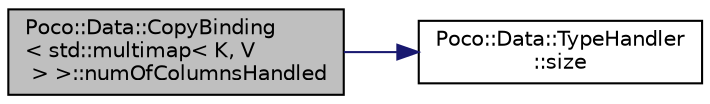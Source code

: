 digraph "Poco::Data::CopyBinding&lt; std::multimap&lt; K, V &gt; &gt;::numOfColumnsHandled"
{
 // LATEX_PDF_SIZE
  edge [fontname="Helvetica",fontsize="10",labelfontname="Helvetica",labelfontsize="10"];
  node [fontname="Helvetica",fontsize="10",shape=record];
  rankdir="LR";
  Node1 [label="Poco::Data::CopyBinding\l\< std::multimap\< K, V\l \> \>::numOfColumnsHandled",height=0.2,width=0.4,color="black", fillcolor="grey75", style="filled", fontcolor="black",tooltip="Returns the AbstractBinder used for binding data."];
  Node1 -> Node2 [color="midnightblue",fontsize="10",style="solid",fontname="Helvetica"];
  Node2 [label="Poco::Data::TypeHandler\l::size",height=0.2,width=0.4,color="black", fillcolor="white", style="filled",URL="$classPoco_1_1Data_1_1TypeHandler.html#afedafb290457c7cac801ad8e82cea164",tooltip=" "];
}
